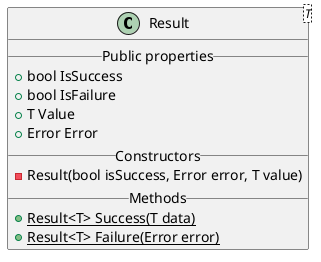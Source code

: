 @startuml
class Result<T> {
    __ Public properties __
    +bool IsSuccess
    +bool IsFailure
    +T Value
    +Error Error
    __ Constructors __
    -Result(bool isSuccess, Error error, T value)
    __ Methods __
    +{static}Result<T> Success(T data)
    +{static}Result<T> Failure(Error error)
}
@enduml